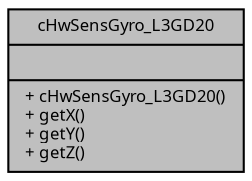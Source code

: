 digraph "cHwSensGyro_L3GD20"
{
  edge [fontname="Sans",fontsize="8",labelfontname="Sans",labelfontsize="8"];
  node [fontname="Sans",fontsize="8",shape=record];
  Node1 [label="{cHwSensGyro_L3GD20\n||+ cHwSensGyro_L3GD20()\l+ getX()\l+ getY()\l+ getZ()\l}",height=0.2,width=0.4,color="black", fillcolor="grey75", style="filled", fontcolor="black"];
}
